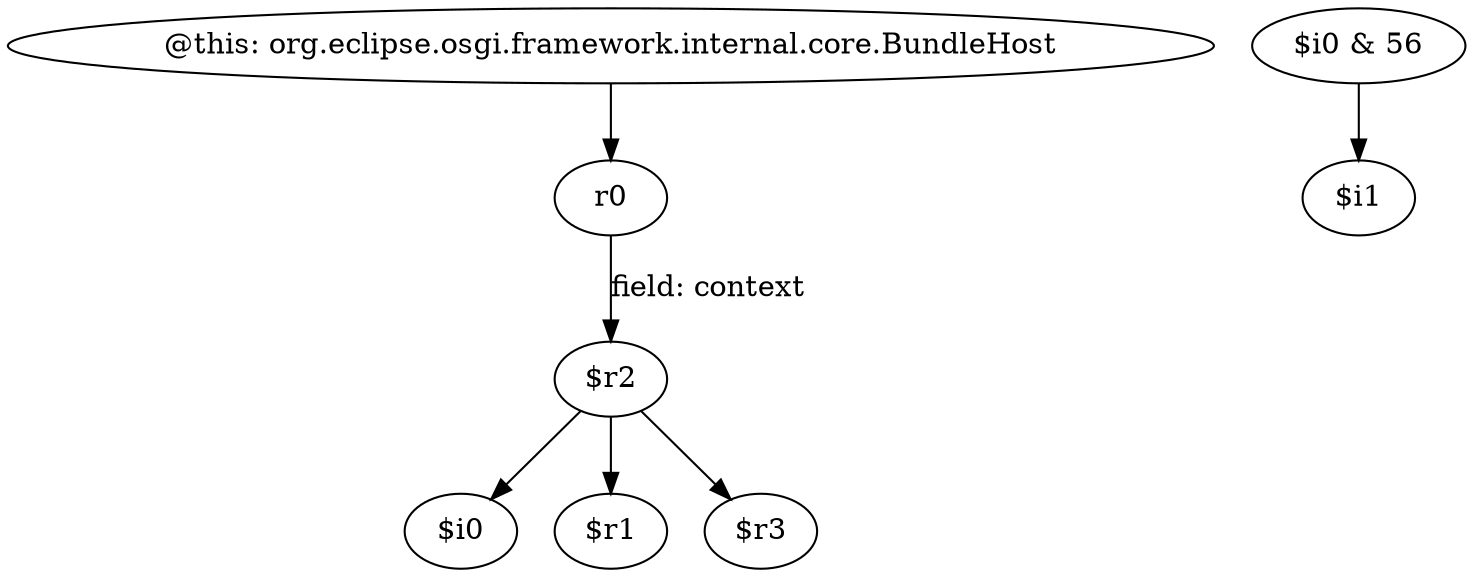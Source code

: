digraph g {
0[label="r0"]
1[label="$r2"]
0->1[label="field: context"]
2[label="$i0"]
1->2[label=""]
3[label="$r1"]
1->3[label=""]
4[label="$r3"]
1->4[label=""]
5[label="$i0 & 56"]
6[label="$i1"]
5->6[label=""]
7[label="@this: org.eclipse.osgi.framework.internal.core.BundleHost"]
7->0[label=""]
}